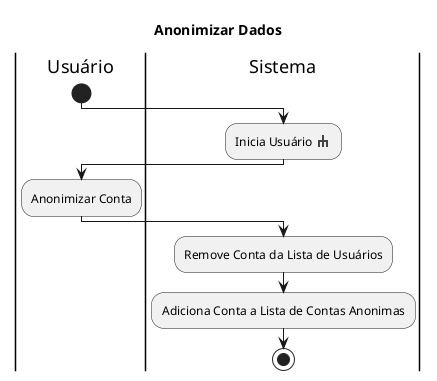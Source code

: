 @startuml

sprite $rake [16x16/8] {
0000000000000000
0000000jj0000000
0000000jj0000000
0005555jj5555000
000jjeejjeejj000
000jj00jj00jj000
000jj00jj00jj000
0000000000000000
}

title Anonimizar Dados

|Usuário|
start
|Sistema|
:Inicia Usuário <$rake>;
|Usuário|
:Anonimizar Conta;
|Sistema|
:Remove Conta da Lista de Usuários;
:Adiciona Conta a Lista de Contas Anonimas;
stop

@enduml
